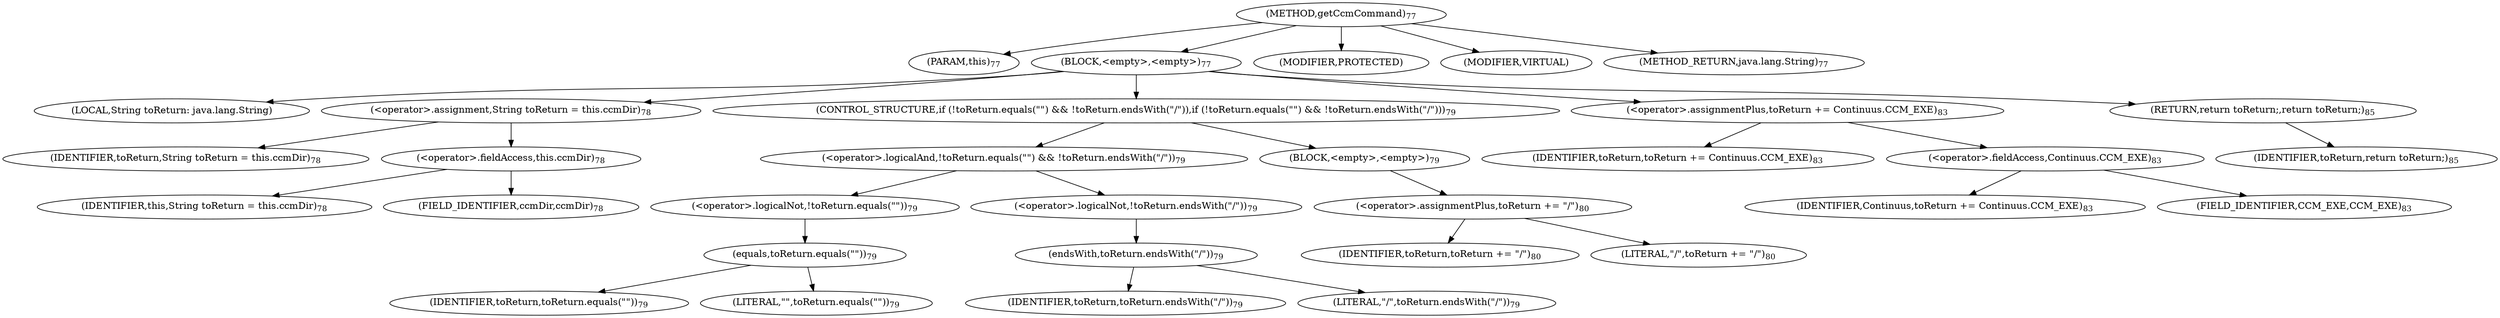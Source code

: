 digraph "getCcmCommand" {  
"61" [label = <(METHOD,getCcmCommand)<SUB>77</SUB>> ]
"62" [label = <(PARAM,this)<SUB>77</SUB>> ]
"63" [label = <(BLOCK,&lt;empty&gt;,&lt;empty&gt;)<SUB>77</SUB>> ]
"64" [label = <(LOCAL,String toReturn: java.lang.String)> ]
"65" [label = <(&lt;operator&gt;.assignment,String toReturn = this.ccmDir)<SUB>78</SUB>> ]
"66" [label = <(IDENTIFIER,toReturn,String toReturn = this.ccmDir)<SUB>78</SUB>> ]
"67" [label = <(&lt;operator&gt;.fieldAccess,this.ccmDir)<SUB>78</SUB>> ]
"68" [label = <(IDENTIFIER,this,String toReturn = this.ccmDir)<SUB>78</SUB>> ]
"69" [label = <(FIELD_IDENTIFIER,ccmDir,ccmDir)<SUB>78</SUB>> ]
"70" [label = <(CONTROL_STRUCTURE,if (!toReturn.equals(&quot;&quot;) &amp;&amp; !toReturn.endsWith(&quot;/&quot;)),if (!toReturn.equals(&quot;&quot;) &amp;&amp; !toReturn.endsWith(&quot;/&quot;)))<SUB>79</SUB>> ]
"71" [label = <(&lt;operator&gt;.logicalAnd,!toReturn.equals(&quot;&quot;) &amp;&amp; !toReturn.endsWith(&quot;/&quot;))<SUB>79</SUB>> ]
"72" [label = <(&lt;operator&gt;.logicalNot,!toReturn.equals(&quot;&quot;))<SUB>79</SUB>> ]
"73" [label = <(equals,toReturn.equals(&quot;&quot;))<SUB>79</SUB>> ]
"74" [label = <(IDENTIFIER,toReturn,toReturn.equals(&quot;&quot;))<SUB>79</SUB>> ]
"75" [label = <(LITERAL,&quot;&quot;,toReturn.equals(&quot;&quot;))<SUB>79</SUB>> ]
"76" [label = <(&lt;operator&gt;.logicalNot,!toReturn.endsWith(&quot;/&quot;))<SUB>79</SUB>> ]
"77" [label = <(endsWith,toReturn.endsWith(&quot;/&quot;))<SUB>79</SUB>> ]
"78" [label = <(IDENTIFIER,toReturn,toReturn.endsWith(&quot;/&quot;))<SUB>79</SUB>> ]
"79" [label = <(LITERAL,&quot;/&quot;,toReturn.endsWith(&quot;/&quot;))<SUB>79</SUB>> ]
"80" [label = <(BLOCK,&lt;empty&gt;,&lt;empty&gt;)<SUB>79</SUB>> ]
"81" [label = <(&lt;operator&gt;.assignmentPlus,toReturn += &quot;/&quot;)<SUB>80</SUB>> ]
"82" [label = <(IDENTIFIER,toReturn,toReturn += &quot;/&quot;)<SUB>80</SUB>> ]
"83" [label = <(LITERAL,&quot;/&quot;,toReturn += &quot;/&quot;)<SUB>80</SUB>> ]
"84" [label = <(&lt;operator&gt;.assignmentPlus,toReturn += Continuus.CCM_EXE)<SUB>83</SUB>> ]
"85" [label = <(IDENTIFIER,toReturn,toReturn += Continuus.CCM_EXE)<SUB>83</SUB>> ]
"86" [label = <(&lt;operator&gt;.fieldAccess,Continuus.CCM_EXE)<SUB>83</SUB>> ]
"87" [label = <(IDENTIFIER,Continuus,toReturn += Continuus.CCM_EXE)<SUB>83</SUB>> ]
"88" [label = <(FIELD_IDENTIFIER,CCM_EXE,CCM_EXE)<SUB>83</SUB>> ]
"89" [label = <(RETURN,return toReturn;,return toReturn;)<SUB>85</SUB>> ]
"90" [label = <(IDENTIFIER,toReturn,return toReturn;)<SUB>85</SUB>> ]
"91" [label = <(MODIFIER,PROTECTED)> ]
"92" [label = <(MODIFIER,VIRTUAL)> ]
"93" [label = <(METHOD_RETURN,java.lang.String)<SUB>77</SUB>> ]
  "61" -> "62" 
  "61" -> "63" 
  "61" -> "91" 
  "61" -> "92" 
  "61" -> "93" 
  "63" -> "64" 
  "63" -> "65" 
  "63" -> "70" 
  "63" -> "84" 
  "63" -> "89" 
  "65" -> "66" 
  "65" -> "67" 
  "67" -> "68" 
  "67" -> "69" 
  "70" -> "71" 
  "70" -> "80" 
  "71" -> "72" 
  "71" -> "76" 
  "72" -> "73" 
  "73" -> "74" 
  "73" -> "75" 
  "76" -> "77" 
  "77" -> "78" 
  "77" -> "79" 
  "80" -> "81" 
  "81" -> "82" 
  "81" -> "83" 
  "84" -> "85" 
  "84" -> "86" 
  "86" -> "87" 
  "86" -> "88" 
  "89" -> "90" 
}
